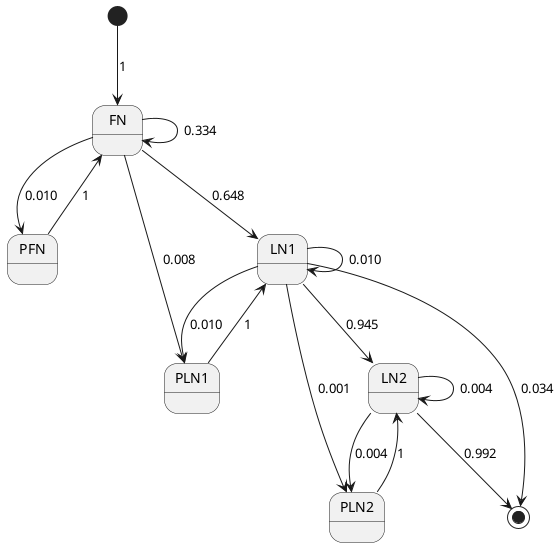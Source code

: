 @startuml Name Parser State Diagram - First name first

[*] --> FN: 1
FN --> FN: 0.334
FN --> PFN: 0.010
FN --> LN1: 0.648
FN --> PLN1: 0.008
PFN --> FN: 1
LN1 --> LN1: 0.010
LN1 --> PLN1: 0.010
LN1 --> LN2: 0.945
LN1 --> PLN2: 0.001
LN1 --> [*]: 0.034
PLN1 --> LN1: 1
LN2 --> LN2: 0.004
LN2 --> PLN2: 0.004
LN2 --> [*]: 0.992
PLN2 --> LN2: 1

@enduml
